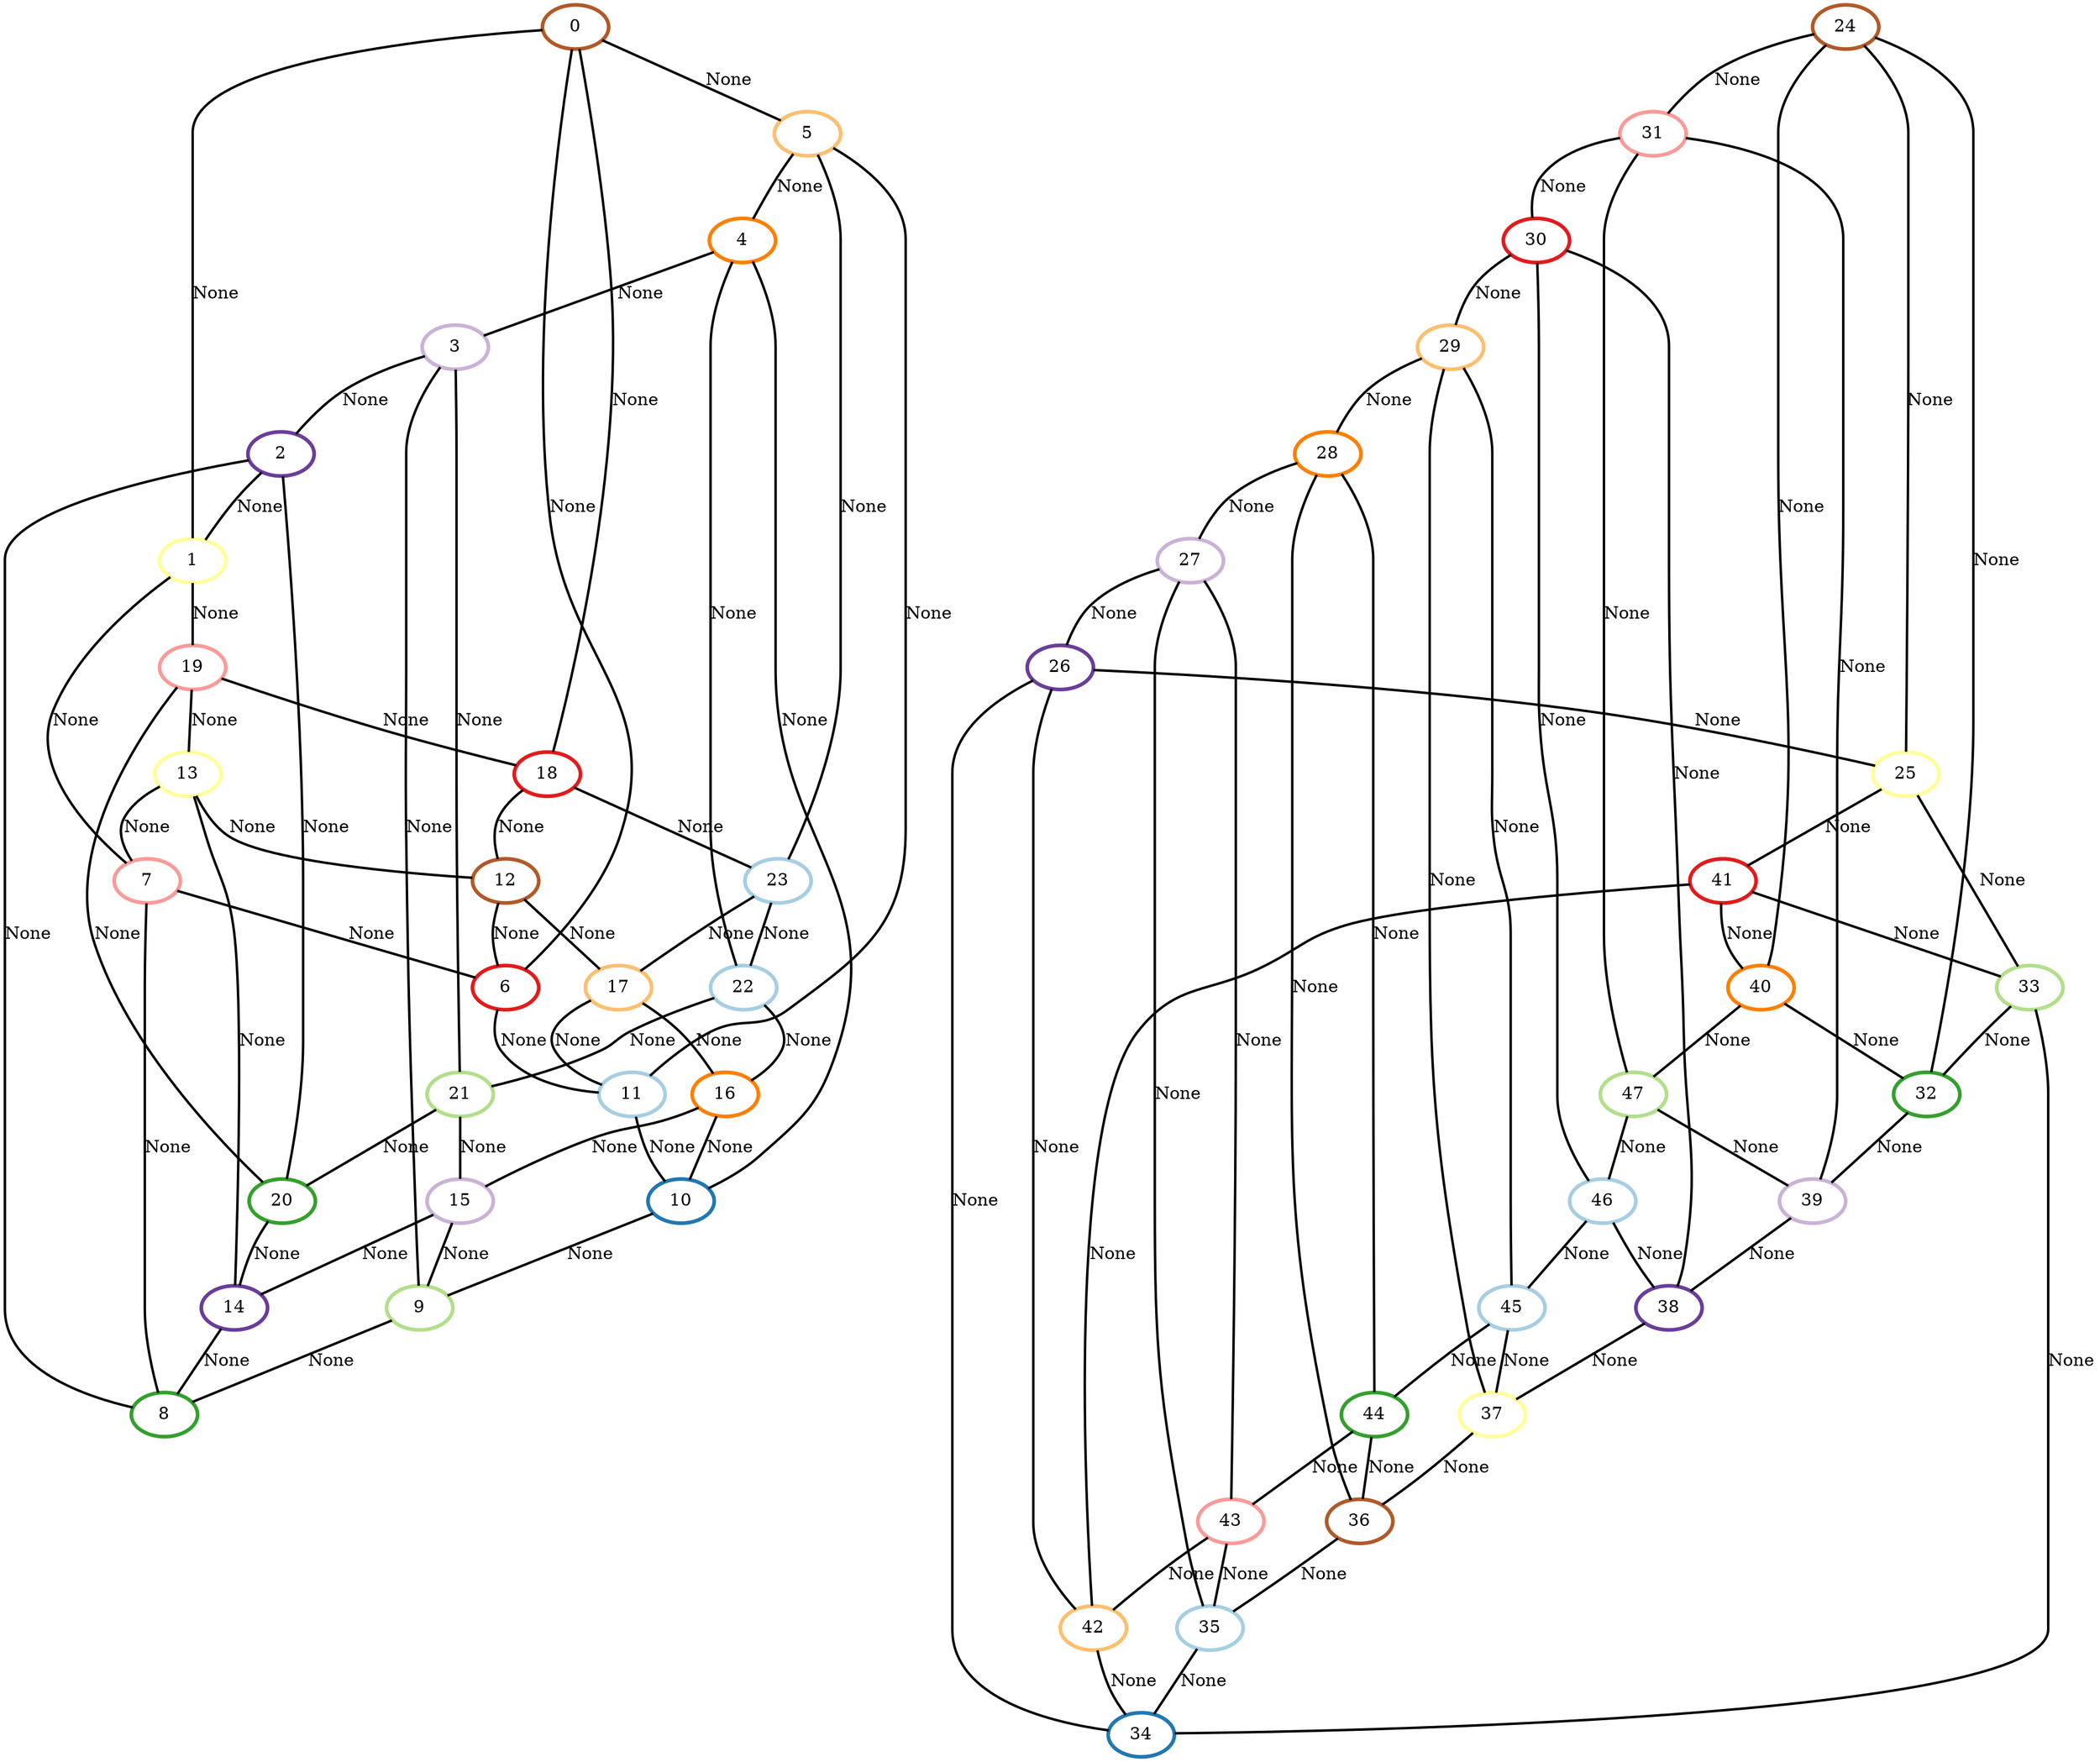 graph G {
    0 [penwidth=3,label="0",color=12, colorscheme=paired12]
    1 [penwidth=3,label="1",color=11, colorscheme=paired12]
    2 [penwidth=3,label="2",color=10, colorscheme=paired12]
    3 [penwidth=3,label="3",color=9, colorscheme=paired12]
    4 [penwidth=3,label="4",color=8, colorscheme=paired12]
    5 [penwidth=3,label="5",color=7, colorscheme=paired12]
    6 [penwidth=3,label="6",color=6, colorscheme=paired12]
    7 [penwidth=3,label="7",color=5, colorscheme=paired12]
    8 [penwidth=3,label="8",color=4, colorscheme=paired12]
    9 [penwidth=3,label="9",color=3, colorscheme=paired12]
    10 [penwidth=3,label="10",color=2, colorscheme=paired12]
    11 [penwidth=3,label="11",color=1, colorscheme=paired12]
    12 [penwidth=3,label="12",color=12, colorscheme=paired12]
    13 [penwidth=3,label="13",color=11, colorscheme=paired12]
    14 [penwidth=3,label="14",color=10, colorscheme=paired12]
    15 [penwidth=3,label="15",color=9, colorscheme=paired12]
    16 [penwidth=3,label="16",color=8, colorscheme=paired12]
    17 [penwidth=3,label="17",color=7, colorscheme=paired12]
    18 [penwidth=3,label="18",color=6, colorscheme=paired12]
    19 [penwidth=3,label="19",color=5, colorscheme=paired12]
    20 [penwidth=3,label="20",color=4, colorscheme=paired12]
    21 [penwidth=3,label="21",color=3, colorscheme=paired12]
    22 [penwidth=3,label="22",color=1, colorscheme=paired12]
    23 [penwidth=3,label="23",color=1, colorscheme=paired12]
    24 [penwidth=3,label="24",color=12, colorscheme=paired12]
    25 [penwidth=3,label="25",color=11, colorscheme=paired12]
    26 [penwidth=3,label="26",color=10, colorscheme=paired12]
    27 [penwidth=3,label="27",color=9, colorscheme=paired12]
    28 [penwidth=3,label="28",color=8, colorscheme=paired12]
    29 [penwidth=3,label="29",color=7, colorscheme=paired12]
    30 [penwidth=3,label="30",color=6, colorscheme=paired12]
    31 [penwidth=3,label="31",color=5, colorscheme=paired12]
    32 [penwidth=3,label="32",color=4, colorscheme=paired12]
    33 [penwidth=3,label="33",color=3, colorscheme=paired12]
    34 [penwidth=3,label="34",color=2, colorscheme=paired12]
    35 [penwidth=3,label="35",color=1, colorscheme=paired12]
    36 [penwidth=3,label="36",color=12, colorscheme=paired12]
    37 [penwidth=3,label="37",color=11, colorscheme=paired12]
    38 [penwidth=3,label="38",color=10, colorscheme=paired12]
    39 [penwidth=3,label="39",color=9, colorscheme=paired12]
    40 [penwidth=3,label="40",color=8, colorscheme=paired12]
    41 [penwidth=3,label="41",color=6, colorscheme=paired12]
    42 [penwidth=3,label="42",color=7, colorscheme=paired12]
    43 [penwidth=3,label="43",color=5, colorscheme=paired12]
    44 [penwidth=3,label="44",color=4, colorscheme=paired12]
    45 [penwidth=3,label="45",color=1, colorscheme=paired12]
    46 [penwidth=3,label="46",color=1, colorscheme=paired12]
    47 [penwidth=3,label="47",color=3, colorscheme=paired12]

    1--0 [penwidth=2,label="None"]
    2--1 [penwidth=2,label="None"]
    3--2 [penwidth=2,label="None"]
    4--3 [penwidth=2,label="None"]
    5--4 [penwidth=2,label="None"]
    0--5 [penwidth=2,label="None"]
    7--6 [penwidth=2,label="None"]
    8--7 [penwidth=2,label="None"]
    9--8 [penwidth=2,label="None"]
    10--9 [penwidth=2,label="None"]
    11--10 [penwidth=2,label="None"]
    6--11 [penwidth=2,label="None"]
    13--12 [penwidth=2,label="None"]
    14--13 [penwidth=2,label="None"]
    15--14 [penwidth=2,label="None"]
    16--15 [penwidth=2,label="None"]
    17--16 [penwidth=2,label="None"]
    12--17 [penwidth=2,label="None"]
    19--18 [penwidth=2,label="None"]
    20--19 [penwidth=2,label="None"]
    21--20 [penwidth=2,label="None"]
    22--21 [penwidth=2,label="None"]
    23--22 [penwidth=2,label="None"]
    18--23 [penwidth=2,label="None"]
    6--0 [penwidth=2,label="None"]
    12--6 [penwidth=2,label="None"]
    18--12 [penwidth=2,label="None"]
    0--18 [penwidth=2,label="None"]
    7--1 [penwidth=2,label="None"]
    13--7 [penwidth=2,label="None"]
    19--13 [penwidth=2,label="None"]
    1--19 [penwidth=2,label="None"]
    8--2 [penwidth=2,label="None"]
    14--8 [penwidth=2,label="None"]
    20--14 [penwidth=2,label="None"]
    2--20 [penwidth=2,label="None"]
    9--3 [penwidth=2,label="None"]
    15--9 [penwidth=2,label="None"]
    21--15 [penwidth=2,label="None"]
    3--21 [penwidth=2,label="None"]
    10--4 [penwidth=2,label="None"]
    16--10 [penwidth=2,label="None"]
    22--16 [penwidth=2,label="None"]
    4--22 [penwidth=2,label="None"]
    11--5 [penwidth=2,label="None"]
    17--11 [penwidth=2,label="None"]
    23--17 [penwidth=2,label="None"]
    5--23 [penwidth=2,label="None"]
    25--24 [penwidth=2,label="None"]
    26--25 [penwidth=2,label="None"]
    27--26 [penwidth=2,label="None"]
    28--27 [penwidth=2,label="None"]
    29--28 [penwidth=2,label="None"]
    30--29 [penwidth=2,label="None"]
    31--30 [penwidth=2,label="None"]
    24--31 [penwidth=2,label="None"]
    33--32 [penwidth=2,label="None"]
    34--33 [penwidth=2,label="None"]
    35--34 [penwidth=2,label="None"]
    36--35 [penwidth=2,label="None"]
    37--36 [penwidth=2,label="None"]
    38--37 [penwidth=2,label="None"]
    39--38 [penwidth=2,label="None"]
    32--39 [penwidth=2,label="None"]
    41--40 [penwidth=2,label="None"]
    42--41 [penwidth=2,label="None"]
    43--42 [penwidth=2,label="None"]
    44--43 [penwidth=2,label="None"]
    45--44 [penwidth=2,label="None"]
    46--45 [penwidth=2,label="None"]
    47--46 [penwidth=2,label="None"]
    40--47 [penwidth=2,label="None"]
    32--24 [penwidth=2,label="None"]
    40--32 [penwidth=2,label="None"]
    24--40 [penwidth=2,label="None"]
    33--25 [penwidth=2,label="None"]
    41--33 [penwidth=2,label="None"]
    25--41 [penwidth=2,label="None"]
    34--26 [penwidth=2,label="None"]
    42--34 [penwidth=2,label="None"]
    26--42 [penwidth=2,label="None"]
    35--27 [penwidth=2,label="None"]
    43--35 [penwidth=2,label="None"]
    27--43 [penwidth=2,label="None"]
    36--28 [penwidth=2,label="None"]
    44--36 [penwidth=2,label="None"]
    28--44 [penwidth=2,label="None"]
    37--29 [penwidth=2,label="None"]
    45--37 [penwidth=2,label="None"]
    29--45 [penwidth=2,label="None"]
    38--30 [penwidth=2,label="None"]
    46--38 [penwidth=2,label="None"]
    30--46 [penwidth=2,label="None"]
    39--31 [penwidth=2,label="None"]
    47--39 [penwidth=2,label="None"]
    31--47 [penwidth=2,label="None"]
}
